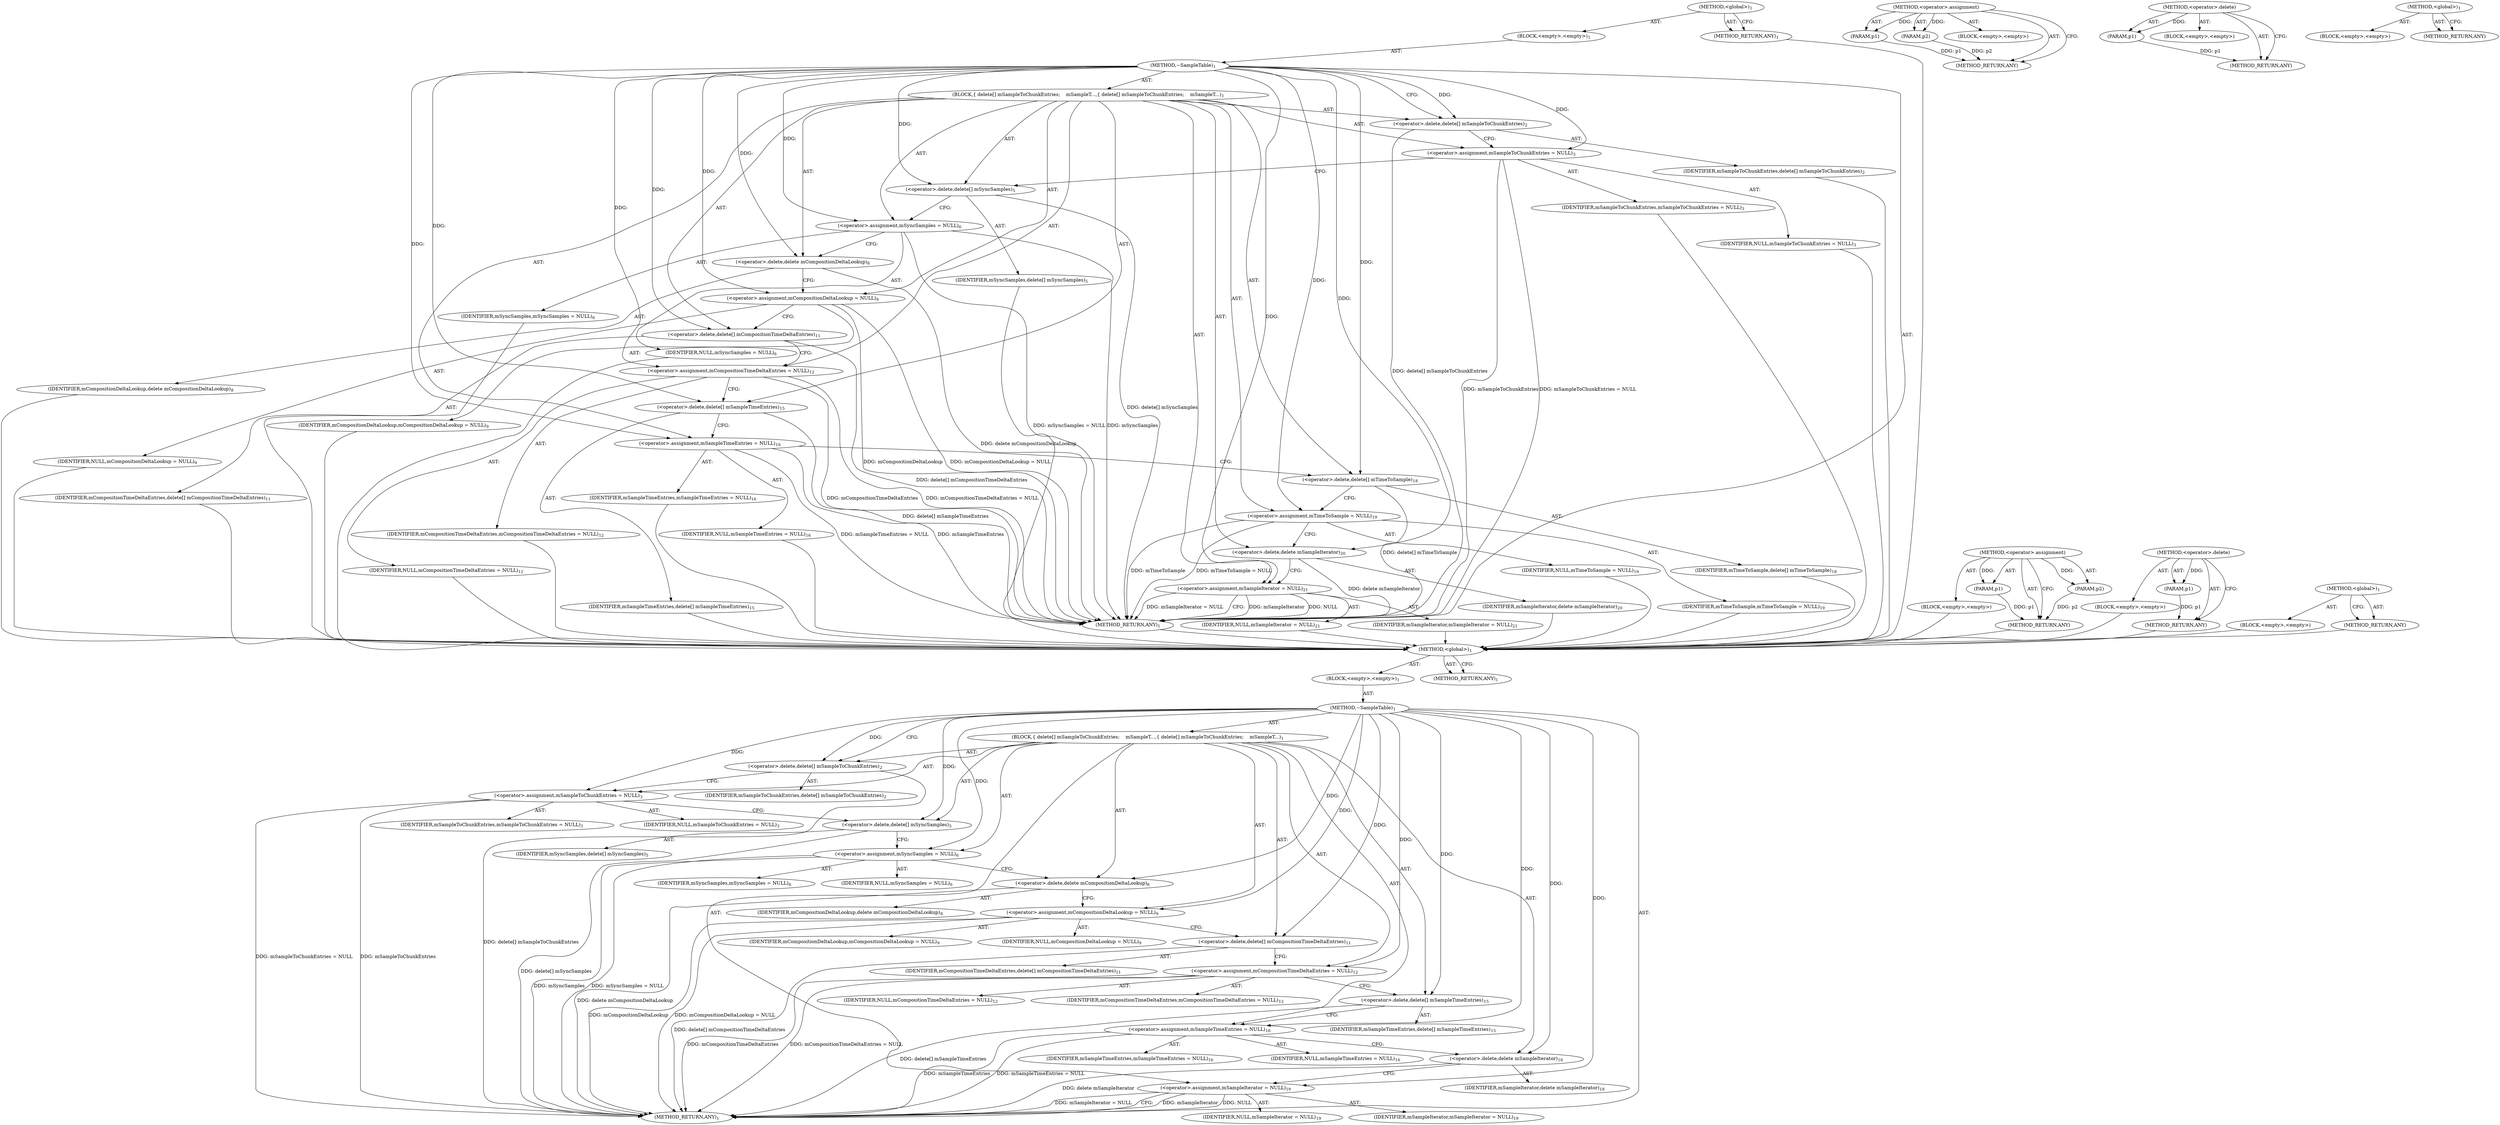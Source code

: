 digraph "&lt;global&gt;" {
vulnerable_6 [label=<(METHOD,&lt;global&gt;)<SUB>1</SUB>>];
vulnerable_7 [label=<(BLOCK,&lt;empty&gt;,&lt;empty&gt;)<SUB>1</SUB>>];
vulnerable_8 [label=<(METHOD,~SampleTable)<SUB>1</SUB>>];
vulnerable_9 [label=<(BLOCK,{
 delete[] mSampleToChunkEntries;
    mSampleT...,{
 delete[] mSampleToChunkEntries;
    mSampleT...)<SUB>1</SUB>>];
vulnerable_10 [label=<(&lt;operator&gt;.delete,delete[] mSampleToChunkEntries)<SUB>2</SUB>>];
vulnerable_11 [label=<(IDENTIFIER,mSampleToChunkEntries,delete[] mSampleToChunkEntries)<SUB>2</SUB>>];
vulnerable_12 [label=<(&lt;operator&gt;.assignment,mSampleToChunkEntries = NULL)<SUB>3</SUB>>];
vulnerable_13 [label=<(IDENTIFIER,mSampleToChunkEntries,mSampleToChunkEntries = NULL)<SUB>3</SUB>>];
vulnerable_14 [label=<(IDENTIFIER,NULL,mSampleToChunkEntries = NULL)<SUB>3</SUB>>];
vulnerable_15 [label=<(&lt;operator&gt;.delete,delete[] mSyncSamples)<SUB>5</SUB>>];
vulnerable_16 [label=<(IDENTIFIER,mSyncSamples,delete[] mSyncSamples)<SUB>5</SUB>>];
vulnerable_17 [label=<(&lt;operator&gt;.assignment,mSyncSamples = NULL)<SUB>6</SUB>>];
vulnerable_18 [label=<(IDENTIFIER,mSyncSamples,mSyncSamples = NULL)<SUB>6</SUB>>];
vulnerable_19 [label=<(IDENTIFIER,NULL,mSyncSamples = NULL)<SUB>6</SUB>>];
vulnerable_20 [label=<(&lt;operator&gt;.delete,delete mCompositionDeltaLookup)<SUB>8</SUB>>];
vulnerable_21 [label=<(IDENTIFIER,mCompositionDeltaLookup,delete mCompositionDeltaLookup)<SUB>8</SUB>>];
vulnerable_22 [label=<(&lt;operator&gt;.assignment,mCompositionDeltaLookup = NULL)<SUB>9</SUB>>];
vulnerable_23 [label=<(IDENTIFIER,mCompositionDeltaLookup,mCompositionDeltaLookup = NULL)<SUB>9</SUB>>];
vulnerable_24 [label=<(IDENTIFIER,NULL,mCompositionDeltaLookup = NULL)<SUB>9</SUB>>];
vulnerable_25 [label=<(&lt;operator&gt;.delete,delete[] mCompositionTimeDeltaEntries)<SUB>11</SUB>>];
vulnerable_26 [label=<(IDENTIFIER,mCompositionTimeDeltaEntries,delete[] mCompositionTimeDeltaEntries)<SUB>11</SUB>>];
vulnerable_27 [label=<(&lt;operator&gt;.assignment,mCompositionTimeDeltaEntries = NULL)<SUB>12</SUB>>];
vulnerable_28 [label=<(IDENTIFIER,mCompositionTimeDeltaEntries,mCompositionTimeDeltaEntries = NULL)<SUB>12</SUB>>];
vulnerable_29 [label=<(IDENTIFIER,NULL,mCompositionTimeDeltaEntries = NULL)<SUB>12</SUB>>];
vulnerable_30 [label=<(&lt;operator&gt;.delete,delete[] mSampleTimeEntries)<SUB>15</SUB>>];
vulnerable_31 [label=<(IDENTIFIER,mSampleTimeEntries,delete[] mSampleTimeEntries)<SUB>15</SUB>>];
vulnerable_32 [label=<(&lt;operator&gt;.assignment,mSampleTimeEntries = NULL)<SUB>16</SUB>>];
vulnerable_33 [label=<(IDENTIFIER,mSampleTimeEntries,mSampleTimeEntries = NULL)<SUB>16</SUB>>];
vulnerable_34 [label=<(IDENTIFIER,NULL,mSampleTimeEntries = NULL)<SUB>16</SUB>>];
vulnerable_35 [label=<(&lt;operator&gt;.delete,delete[] mTimeToSample)<SUB>18</SUB>>];
vulnerable_36 [label=<(IDENTIFIER,mTimeToSample,delete[] mTimeToSample)<SUB>18</SUB>>];
vulnerable_37 [label=<(&lt;operator&gt;.assignment,mTimeToSample = NULL)<SUB>19</SUB>>];
vulnerable_38 [label=<(IDENTIFIER,mTimeToSample,mTimeToSample = NULL)<SUB>19</SUB>>];
vulnerable_39 [label=<(IDENTIFIER,NULL,mTimeToSample = NULL)<SUB>19</SUB>>];
vulnerable_40 [label=<(&lt;operator&gt;.delete,delete mSampleIterator)<SUB>20</SUB>>];
vulnerable_41 [label=<(IDENTIFIER,mSampleIterator,delete mSampleIterator)<SUB>20</SUB>>];
vulnerable_42 [label=<(&lt;operator&gt;.assignment,mSampleIterator = NULL)<SUB>21</SUB>>];
vulnerable_43 [label=<(IDENTIFIER,mSampleIterator,mSampleIterator = NULL)<SUB>21</SUB>>];
vulnerable_44 [label=<(IDENTIFIER,NULL,mSampleIterator = NULL)<SUB>21</SUB>>];
vulnerable_45 [label=<(METHOD_RETURN,ANY)<SUB>1</SUB>>];
vulnerable_47 [label=<(METHOD_RETURN,ANY)<SUB>1</SUB>>];
vulnerable_64 [label=<(METHOD,&lt;operator&gt;.assignment)>];
vulnerable_65 [label=<(PARAM,p1)>];
vulnerable_66 [label=<(PARAM,p2)>];
vulnerable_67 [label=<(BLOCK,&lt;empty&gt;,&lt;empty&gt;)>];
vulnerable_68 [label=<(METHOD_RETURN,ANY)>];
vulnerable_60 [label=<(METHOD,&lt;operator&gt;.delete)>];
vulnerable_61 [label=<(PARAM,p1)>];
vulnerable_62 [label=<(BLOCK,&lt;empty&gt;,&lt;empty&gt;)>];
vulnerable_63 [label=<(METHOD_RETURN,ANY)>];
vulnerable_54 [label=<(METHOD,&lt;global&gt;)<SUB>1</SUB>>];
vulnerable_55 [label=<(BLOCK,&lt;empty&gt;,&lt;empty&gt;)>];
vulnerable_56 [label=<(METHOD_RETURN,ANY)>];
fixed_6 [label=<(METHOD,&lt;global&gt;)<SUB>1</SUB>>];
fixed_7 [label=<(BLOCK,&lt;empty&gt;,&lt;empty&gt;)<SUB>1</SUB>>];
fixed_8 [label=<(METHOD,~SampleTable)<SUB>1</SUB>>];
fixed_9 [label=<(BLOCK,{
 delete[] mSampleToChunkEntries;
    mSampleT...,{
 delete[] mSampleToChunkEntries;
    mSampleT...)<SUB>1</SUB>>];
fixed_10 [label=<(&lt;operator&gt;.delete,delete[] mSampleToChunkEntries)<SUB>2</SUB>>];
fixed_11 [label=<(IDENTIFIER,mSampleToChunkEntries,delete[] mSampleToChunkEntries)<SUB>2</SUB>>];
fixed_12 [label=<(&lt;operator&gt;.assignment,mSampleToChunkEntries = NULL)<SUB>3</SUB>>];
fixed_13 [label=<(IDENTIFIER,mSampleToChunkEntries,mSampleToChunkEntries = NULL)<SUB>3</SUB>>];
fixed_14 [label=<(IDENTIFIER,NULL,mSampleToChunkEntries = NULL)<SUB>3</SUB>>];
fixed_15 [label=<(&lt;operator&gt;.delete,delete[] mSyncSamples)<SUB>5</SUB>>];
fixed_16 [label=<(IDENTIFIER,mSyncSamples,delete[] mSyncSamples)<SUB>5</SUB>>];
fixed_17 [label=<(&lt;operator&gt;.assignment,mSyncSamples = NULL)<SUB>6</SUB>>];
fixed_18 [label=<(IDENTIFIER,mSyncSamples,mSyncSamples = NULL)<SUB>6</SUB>>];
fixed_19 [label=<(IDENTIFIER,NULL,mSyncSamples = NULL)<SUB>6</SUB>>];
fixed_20 [label=<(&lt;operator&gt;.delete,delete mCompositionDeltaLookup)<SUB>8</SUB>>];
fixed_21 [label=<(IDENTIFIER,mCompositionDeltaLookup,delete mCompositionDeltaLookup)<SUB>8</SUB>>];
fixed_22 [label=<(&lt;operator&gt;.assignment,mCompositionDeltaLookup = NULL)<SUB>9</SUB>>];
fixed_23 [label=<(IDENTIFIER,mCompositionDeltaLookup,mCompositionDeltaLookup = NULL)<SUB>9</SUB>>];
fixed_24 [label=<(IDENTIFIER,NULL,mCompositionDeltaLookup = NULL)<SUB>9</SUB>>];
fixed_25 [label=<(&lt;operator&gt;.delete,delete[] mCompositionTimeDeltaEntries)<SUB>11</SUB>>];
fixed_26 [label=<(IDENTIFIER,mCompositionTimeDeltaEntries,delete[] mCompositionTimeDeltaEntries)<SUB>11</SUB>>];
fixed_27 [label=<(&lt;operator&gt;.assignment,mCompositionTimeDeltaEntries = NULL)<SUB>12</SUB>>];
fixed_28 [label=<(IDENTIFIER,mCompositionTimeDeltaEntries,mCompositionTimeDeltaEntries = NULL)<SUB>12</SUB>>];
fixed_29 [label=<(IDENTIFIER,NULL,mCompositionTimeDeltaEntries = NULL)<SUB>12</SUB>>];
fixed_30 [label=<(&lt;operator&gt;.delete,delete[] mSampleTimeEntries)<SUB>15</SUB>>];
fixed_31 [label=<(IDENTIFIER,mSampleTimeEntries,delete[] mSampleTimeEntries)<SUB>15</SUB>>];
fixed_32 [label=<(&lt;operator&gt;.assignment,mSampleTimeEntries = NULL)<SUB>16</SUB>>];
fixed_33 [label=<(IDENTIFIER,mSampleTimeEntries,mSampleTimeEntries = NULL)<SUB>16</SUB>>];
fixed_34 [label=<(IDENTIFIER,NULL,mSampleTimeEntries = NULL)<SUB>16</SUB>>];
fixed_35 [label=<(&lt;operator&gt;.delete,delete mSampleIterator)<SUB>18</SUB>>];
fixed_36 [label=<(IDENTIFIER,mSampleIterator,delete mSampleIterator)<SUB>18</SUB>>];
fixed_37 [label=<(&lt;operator&gt;.assignment,mSampleIterator = NULL)<SUB>19</SUB>>];
fixed_38 [label=<(IDENTIFIER,mSampleIterator,mSampleIterator = NULL)<SUB>19</SUB>>];
fixed_39 [label=<(IDENTIFIER,NULL,mSampleIterator = NULL)<SUB>19</SUB>>];
fixed_40 [label=<(METHOD_RETURN,ANY)<SUB>1</SUB>>];
fixed_42 [label=<(METHOD_RETURN,ANY)<SUB>1</SUB>>];
fixed_59 [label=<(METHOD,&lt;operator&gt;.assignment)>];
fixed_60 [label=<(PARAM,p1)>];
fixed_61 [label=<(PARAM,p2)>];
fixed_62 [label=<(BLOCK,&lt;empty&gt;,&lt;empty&gt;)>];
fixed_63 [label=<(METHOD_RETURN,ANY)>];
fixed_55 [label=<(METHOD,&lt;operator&gt;.delete)>];
fixed_56 [label=<(PARAM,p1)>];
fixed_57 [label=<(BLOCK,&lt;empty&gt;,&lt;empty&gt;)>];
fixed_58 [label=<(METHOD_RETURN,ANY)>];
fixed_49 [label=<(METHOD,&lt;global&gt;)<SUB>1</SUB>>];
fixed_50 [label=<(BLOCK,&lt;empty&gt;,&lt;empty&gt;)>];
fixed_51 [label=<(METHOD_RETURN,ANY)>];
vulnerable_6 -> vulnerable_7  [key=0, label="AST: "];
vulnerable_6 -> vulnerable_47  [key=0, label="AST: "];
vulnerable_6 -> vulnerable_47  [key=1, label="CFG: "];
vulnerable_7 -> vulnerable_8  [key=0, label="AST: "];
vulnerable_8 -> vulnerable_9  [key=0, label="AST: "];
vulnerable_8 -> vulnerable_45  [key=0, label="AST: "];
vulnerable_8 -> vulnerable_10  [key=0, label="CFG: "];
vulnerable_8 -> vulnerable_10  [key=1, label="DDG: "];
vulnerable_8 -> vulnerable_12  [key=0, label="DDG: "];
vulnerable_8 -> vulnerable_17  [key=0, label="DDG: "];
vulnerable_8 -> vulnerable_22  [key=0, label="DDG: "];
vulnerable_8 -> vulnerable_27  [key=0, label="DDG: "];
vulnerable_8 -> vulnerable_32  [key=0, label="DDG: "];
vulnerable_8 -> vulnerable_37  [key=0, label="DDG: "];
vulnerable_8 -> vulnerable_42  [key=0, label="DDG: "];
vulnerable_8 -> vulnerable_15  [key=0, label="DDG: "];
vulnerable_8 -> vulnerable_20  [key=0, label="DDG: "];
vulnerable_8 -> vulnerable_25  [key=0, label="DDG: "];
vulnerable_8 -> vulnerable_30  [key=0, label="DDG: "];
vulnerable_8 -> vulnerable_35  [key=0, label="DDG: "];
vulnerable_8 -> vulnerable_40  [key=0, label="DDG: "];
vulnerable_9 -> vulnerable_10  [key=0, label="AST: "];
vulnerable_9 -> vulnerable_12  [key=0, label="AST: "];
vulnerable_9 -> vulnerable_15  [key=0, label="AST: "];
vulnerable_9 -> vulnerable_17  [key=0, label="AST: "];
vulnerable_9 -> vulnerable_20  [key=0, label="AST: "];
vulnerable_9 -> vulnerable_22  [key=0, label="AST: "];
vulnerable_9 -> vulnerable_25  [key=0, label="AST: "];
vulnerable_9 -> vulnerable_27  [key=0, label="AST: "];
vulnerable_9 -> vulnerable_30  [key=0, label="AST: "];
vulnerable_9 -> vulnerable_32  [key=0, label="AST: "];
vulnerable_9 -> vulnerable_35  [key=0, label="AST: "];
vulnerable_9 -> vulnerable_37  [key=0, label="AST: "];
vulnerable_9 -> vulnerable_40  [key=0, label="AST: "];
vulnerable_9 -> vulnerable_42  [key=0, label="AST: "];
vulnerable_10 -> vulnerable_11  [key=0, label="AST: "];
vulnerable_10 -> vulnerable_12  [key=0, label="CFG: "];
vulnerable_10 -> vulnerable_45  [key=0, label="DDG: delete[] mSampleToChunkEntries"];
vulnerable_11 -> fixed_6  [key=0];
vulnerable_12 -> vulnerable_13  [key=0, label="AST: "];
vulnerable_12 -> vulnerable_14  [key=0, label="AST: "];
vulnerable_12 -> vulnerable_15  [key=0, label="CFG: "];
vulnerable_12 -> vulnerable_45  [key=0, label="DDG: mSampleToChunkEntries"];
vulnerable_12 -> vulnerable_45  [key=1, label="DDG: mSampleToChunkEntries = NULL"];
vulnerable_13 -> fixed_6  [key=0];
vulnerable_14 -> fixed_6  [key=0];
vulnerable_15 -> vulnerable_16  [key=0, label="AST: "];
vulnerable_15 -> vulnerable_17  [key=0, label="CFG: "];
vulnerable_15 -> vulnerable_45  [key=0, label="DDG: delete[] mSyncSamples"];
vulnerable_16 -> fixed_6  [key=0];
vulnerable_17 -> vulnerable_18  [key=0, label="AST: "];
vulnerable_17 -> vulnerable_19  [key=0, label="AST: "];
vulnerable_17 -> vulnerable_20  [key=0, label="CFG: "];
vulnerable_17 -> vulnerable_45  [key=0, label="DDG: mSyncSamples"];
vulnerable_17 -> vulnerable_45  [key=1, label="DDG: mSyncSamples = NULL"];
vulnerable_18 -> fixed_6  [key=0];
vulnerable_19 -> fixed_6  [key=0];
vulnerable_20 -> vulnerable_21  [key=0, label="AST: "];
vulnerable_20 -> vulnerable_22  [key=0, label="CFG: "];
vulnerable_20 -> vulnerable_45  [key=0, label="DDG: delete mCompositionDeltaLookup"];
vulnerable_21 -> fixed_6  [key=0];
vulnerable_22 -> vulnerable_23  [key=0, label="AST: "];
vulnerable_22 -> vulnerable_24  [key=0, label="AST: "];
vulnerable_22 -> vulnerable_25  [key=0, label="CFG: "];
vulnerable_22 -> vulnerable_45  [key=0, label="DDG: mCompositionDeltaLookup"];
vulnerable_22 -> vulnerable_45  [key=1, label="DDG: mCompositionDeltaLookup = NULL"];
vulnerable_23 -> fixed_6  [key=0];
vulnerable_24 -> fixed_6  [key=0];
vulnerable_25 -> vulnerable_26  [key=0, label="AST: "];
vulnerable_25 -> vulnerable_27  [key=0, label="CFG: "];
vulnerable_25 -> vulnerable_45  [key=0, label="DDG: delete[] mCompositionTimeDeltaEntries"];
vulnerable_26 -> fixed_6  [key=0];
vulnerable_27 -> vulnerable_28  [key=0, label="AST: "];
vulnerable_27 -> vulnerable_29  [key=0, label="AST: "];
vulnerable_27 -> vulnerable_30  [key=0, label="CFG: "];
vulnerable_27 -> vulnerable_45  [key=0, label="DDG: mCompositionTimeDeltaEntries"];
vulnerable_27 -> vulnerable_45  [key=1, label="DDG: mCompositionTimeDeltaEntries = NULL"];
vulnerable_28 -> fixed_6  [key=0];
vulnerable_29 -> fixed_6  [key=0];
vulnerable_30 -> vulnerable_31  [key=0, label="AST: "];
vulnerable_30 -> vulnerable_32  [key=0, label="CFG: "];
vulnerable_30 -> vulnerable_45  [key=0, label="DDG: delete[] mSampleTimeEntries"];
vulnerable_31 -> fixed_6  [key=0];
vulnerable_32 -> vulnerable_33  [key=0, label="AST: "];
vulnerable_32 -> vulnerable_34  [key=0, label="AST: "];
vulnerable_32 -> vulnerable_35  [key=0, label="CFG: "];
vulnerable_32 -> vulnerable_45  [key=0, label="DDG: mSampleTimeEntries"];
vulnerable_32 -> vulnerable_45  [key=1, label="DDG: mSampleTimeEntries = NULL"];
vulnerable_33 -> fixed_6  [key=0];
vulnerable_34 -> fixed_6  [key=0];
vulnerable_35 -> vulnerable_36  [key=0, label="AST: "];
vulnerable_35 -> vulnerable_37  [key=0, label="CFG: "];
vulnerable_35 -> vulnerable_45  [key=0, label="DDG: delete[] mTimeToSample"];
vulnerable_36 -> fixed_6  [key=0];
vulnerable_37 -> vulnerable_38  [key=0, label="AST: "];
vulnerable_37 -> vulnerable_39  [key=0, label="AST: "];
vulnerable_37 -> vulnerable_40  [key=0, label="CFG: "];
vulnerable_37 -> vulnerable_45  [key=0, label="DDG: mTimeToSample"];
vulnerable_37 -> vulnerable_45  [key=1, label="DDG: mTimeToSample = NULL"];
vulnerable_38 -> fixed_6  [key=0];
vulnerable_39 -> fixed_6  [key=0];
vulnerable_40 -> vulnerable_41  [key=0, label="AST: "];
vulnerable_40 -> vulnerable_42  [key=0, label="CFG: "];
vulnerable_40 -> vulnerable_45  [key=0, label="DDG: delete mSampleIterator"];
vulnerable_41 -> fixed_6  [key=0];
vulnerable_42 -> vulnerable_43  [key=0, label="AST: "];
vulnerable_42 -> vulnerable_44  [key=0, label="AST: "];
vulnerable_42 -> vulnerable_45  [key=0, label="CFG: "];
vulnerable_42 -> vulnerable_45  [key=1, label="DDG: mSampleIterator"];
vulnerable_42 -> vulnerable_45  [key=2, label="DDG: NULL"];
vulnerable_42 -> vulnerable_45  [key=3, label="DDG: mSampleIterator = NULL"];
vulnerable_43 -> fixed_6  [key=0];
vulnerable_44 -> fixed_6  [key=0];
vulnerable_45 -> fixed_6  [key=0];
vulnerable_47 -> fixed_6  [key=0];
vulnerable_64 -> vulnerable_65  [key=0, label="AST: "];
vulnerable_64 -> vulnerable_65  [key=1, label="DDG: "];
vulnerable_64 -> vulnerable_67  [key=0, label="AST: "];
vulnerable_64 -> vulnerable_66  [key=0, label="AST: "];
vulnerable_64 -> vulnerable_66  [key=1, label="DDG: "];
vulnerable_64 -> vulnerable_68  [key=0, label="AST: "];
vulnerable_64 -> vulnerable_68  [key=1, label="CFG: "];
vulnerable_65 -> vulnerable_68  [key=0, label="DDG: p1"];
vulnerable_66 -> vulnerable_68  [key=0, label="DDG: p2"];
vulnerable_67 -> fixed_6  [key=0];
vulnerable_68 -> fixed_6  [key=0];
vulnerable_60 -> vulnerable_61  [key=0, label="AST: "];
vulnerable_60 -> vulnerable_61  [key=1, label="DDG: "];
vulnerable_60 -> vulnerable_62  [key=0, label="AST: "];
vulnerable_60 -> vulnerable_63  [key=0, label="AST: "];
vulnerable_60 -> vulnerable_63  [key=1, label="CFG: "];
vulnerable_61 -> vulnerable_63  [key=0, label="DDG: p1"];
vulnerable_62 -> fixed_6  [key=0];
vulnerable_63 -> fixed_6  [key=0];
vulnerable_54 -> vulnerable_55  [key=0, label="AST: "];
vulnerable_54 -> vulnerable_56  [key=0, label="AST: "];
vulnerable_54 -> vulnerable_56  [key=1, label="CFG: "];
vulnerable_55 -> fixed_6  [key=0];
vulnerable_56 -> fixed_6  [key=0];
fixed_6 -> fixed_7  [key=0, label="AST: "];
fixed_6 -> fixed_42  [key=0, label="AST: "];
fixed_6 -> fixed_42  [key=1, label="CFG: "];
fixed_7 -> fixed_8  [key=0, label="AST: "];
fixed_8 -> fixed_9  [key=0, label="AST: "];
fixed_8 -> fixed_40  [key=0, label="AST: "];
fixed_8 -> fixed_10  [key=0, label="CFG: "];
fixed_8 -> fixed_10  [key=1, label="DDG: "];
fixed_8 -> fixed_12  [key=0, label="DDG: "];
fixed_8 -> fixed_17  [key=0, label="DDG: "];
fixed_8 -> fixed_22  [key=0, label="DDG: "];
fixed_8 -> fixed_27  [key=0, label="DDG: "];
fixed_8 -> fixed_32  [key=0, label="DDG: "];
fixed_8 -> fixed_37  [key=0, label="DDG: "];
fixed_8 -> fixed_15  [key=0, label="DDG: "];
fixed_8 -> fixed_20  [key=0, label="DDG: "];
fixed_8 -> fixed_25  [key=0, label="DDG: "];
fixed_8 -> fixed_30  [key=0, label="DDG: "];
fixed_8 -> fixed_35  [key=0, label="DDG: "];
fixed_9 -> fixed_10  [key=0, label="AST: "];
fixed_9 -> fixed_12  [key=0, label="AST: "];
fixed_9 -> fixed_15  [key=0, label="AST: "];
fixed_9 -> fixed_17  [key=0, label="AST: "];
fixed_9 -> fixed_20  [key=0, label="AST: "];
fixed_9 -> fixed_22  [key=0, label="AST: "];
fixed_9 -> fixed_25  [key=0, label="AST: "];
fixed_9 -> fixed_27  [key=0, label="AST: "];
fixed_9 -> fixed_30  [key=0, label="AST: "];
fixed_9 -> fixed_32  [key=0, label="AST: "];
fixed_9 -> fixed_35  [key=0, label="AST: "];
fixed_9 -> fixed_37  [key=0, label="AST: "];
fixed_10 -> fixed_11  [key=0, label="AST: "];
fixed_10 -> fixed_12  [key=0, label="CFG: "];
fixed_10 -> fixed_40  [key=0, label="DDG: delete[] mSampleToChunkEntries"];
fixed_12 -> fixed_13  [key=0, label="AST: "];
fixed_12 -> fixed_14  [key=0, label="AST: "];
fixed_12 -> fixed_15  [key=0, label="CFG: "];
fixed_12 -> fixed_40  [key=0, label="DDG: mSampleToChunkEntries"];
fixed_12 -> fixed_40  [key=1, label="DDG: mSampleToChunkEntries = NULL"];
fixed_15 -> fixed_16  [key=0, label="AST: "];
fixed_15 -> fixed_17  [key=0, label="CFG: "];
fixed_15 -> fixed_40  [key=0, label="DDG: delete[] mSyncSamples"];
fixed_17 -> fixed_18  [key=0, label="AST: "];
fixed_17 -> fixed_19  [key=0, label="AST: "];
fixed_17 -> fixed_20  [key=0, label="CFG: "];
fixed_17 -> fixed_40  [key=0, label="DDG: mSyncSamples"];
fixed_17 -> fixed_40  [key=1, label="DDG: mSyncSamples = NULL"];
fixed_20 -> fixed_21  [key=0, label="AST: "];
fixed_20 -> fixed_22  [key=0, label="CFG: "];
fixed_20 -> fixed_40  [key=0, label="DDG: delete mCompositionDeltaLookup"];
fixed_22 -> fixed_23  [key=0, label="AST: "];
fixed_22 -> fixed_24  [key=0, label="AST: "];
fixed_22 -> fixed_25  [key=0, label="CFG: "];
fixed_22 -> fixed_40  [key=0, label="DDG: mCompositionDeltaLookup"];
fixed_22 -> fixed_40  [key=1, label="DDG: mCompositionDeltaLookup = NULL"];
fixed_25 -> fixed_26  [key=0, label="AST: "];
fixed_25 -> fixed_27  [key=0, label="CFG: "];
fixed_25 -> fixed_40  [key=0, label="DDG: delete[] mCompositionTimeDeltaEntries"];
fixed_27 -> fixed_28  [key=0, label="AST: "];
fixed_27 -> fixed_29  [key=0, label="AST: "];
fixed_27 -> fixed_30  [key=0, label="CFG: "];
fixed_27 -> fixed_40  [key=0, label="DDG: mCompositionTimeDeltaEntries"];
fixed_27 -> fixed_40  [key=1, label="DDG: mCompositionTimeDeltaEntries = NULL"];
fixed_30 -> fixed_31  [key=0, label="AST: "];
fixed_30 -> fixed_32  [key=0, label="CFG: "];
fixed_30 -> fixed_40  [key=0, label="DDG: delete[] mSampleTimeEntries"];
fixed_32 -> fixed_33  [key=0, label="AST: "];
fixed_32 -> fixed_34  [key=0, label="AST: "];
fixed_32 -> fixed_35  [key=0, label="CFG: "];
fixed_32 -> fixed_40  [key=0, label="DDG: mSampleTimeEntries"];
fixed_32 -> fixed_40  [key=1, label="DDG: mSampleTimeEntries = NULL"];
fixed_35 -> fixed_36  [key=0, label="AST: "];
fixed_35 -> fixed_37  [key=0, label="CFG: "];
fixed_35 -> fixed_40  [key=0, label="DDG: delete mSampleIterator"];
fixed_37 -> fixed_38  [key=0, label="AST: "];
fixed_37 -> fixed_39  [key=0, label="AST: "];
fixed_37 -> fixed_40  [key=0, label="CFG: "];
fixed_37 -> fixed_40  [key=1, label="DDG: mSampleIterator"];
fixed_37 -> fixed_40  [key=2, label="DDG: NULL"];
fixed_37 -> fixed_40  [key=3, label="DDG: mSampleIterator = NULL"];
fixed_59 -> fixed_60  [key=0, label="AST: "];
fixed_59 -> fixed_60  [key=1, label="DDG: "];
fixed_59 -> fixed_62  [key=0, label="AST: "];
fixed_59 -> fixed_61  [key=0, label="AST: "];
fixed_59 -> fixed_61  [key=1, label="DDG: "];
fixed_59 -> fixed_63  [key=0, label="AST: "];
fixed_59 -> fixed_63  [key=1, label="CFG: "];
fixed_60 -> fixed_63  [key=0, label="DDG: p1"];
fixed_61 -> fixed_63  [key=0, label="DDG: p2"];
fixed_55 -> fixed_56  [key=0, label="AST: "];
fixed_55 -> fixed_56  [key=1, label="DDG: "];
fixed_55 -> fixed_57  [key=0, label="AST: "];
fixed_55 -> fixed_58  [key=0, label="AST: "];
fixed_55 -> fixed_58  [key=1, label="CFG: "];
fixed_56 -> fixed_58  [key=0, label="DDG: p1"];
fixed_49 -> fixed_50  [key=0, label="AST: "];
fixed_49 -> fixed_51  [key=0, label="AST: "];
fixed_49 -> fixed_51  [key=1, label="CFG: "];
}
